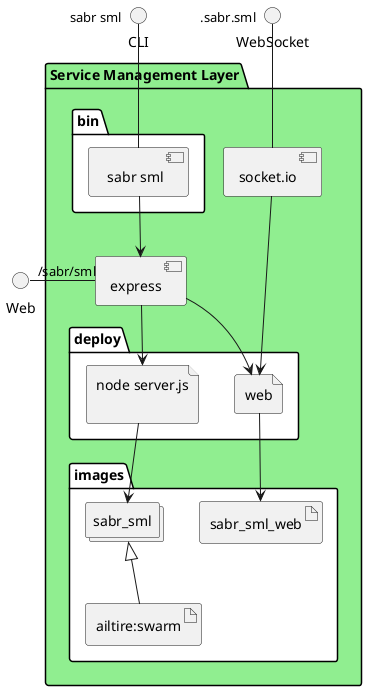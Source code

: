 @startuml
  interface CLI
  interface Web
  interface WebSocket
package "Service Management Layer" #lightgreen {
  component express as REST
  component socket.io as socket
  folder bin #ffffff {
    component " sabr sml" as binName
  }
  binName --> REST

  folder deploy #ffffff {
      file "node server.js\n" as sabr_sml_container
      REST --> sabr_sml_container

  
    file "web" as web_container
    REST --> web_container
    socket ---> web_container
  
  }
  folder images #ffffff {
    collections "sabr_sml" as sabr_smlimage
    artifact "ailtire:swarm" as ailtireswarm
    sabr_smlimage <|-- ailtireswarm
    sabr_sml_container --> sabr_smlimage

  
      artifact "sabr_sml_web" as sabr_sml_web
      web_container --> sabr_sml_web
    
  }
}
CLI " sabr sml" -- binName
Web "/sabr/sml" - REST
WebSocket ".sabr.sml" -- socket

@enduml
